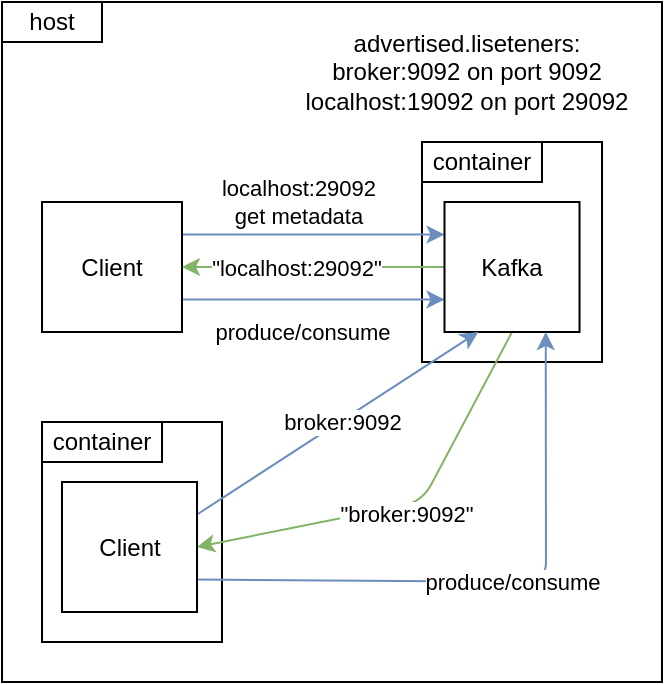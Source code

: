 <mxfile>
    <diagram id="9xeml3oGN53WRkRjd5Ky" name="Page-1">
        <mxGraphModel dx="1166" dy="774" grid="1" gridSize="10" guides="1" tooltips="1" connect="1" arrows="1" fold="1" page="1" pageScale="1" pageWidth="850" pageHeight="1100" math="0" shadow="0">
            <root>
                <mxCell id="0"/>
                <mxCell id="1" parent="0"/>
                <mxCell id="2" value="" style="rounded=0;whiteSpace=wrap;html=1;" vertex="1" parent="1">
                    <mxGeometry x="260" y="110" width="330" height="340" as="geometry"/>
                </mxCell>
                <mxCell id="16" value="" style="rounded=0;whiteSpace=wrap;html=1;" vertex="1" parent="1">
                    <mxGeometry x="280" y="320" width="90" height="110" as="geometry"/>
                </mxCell>
                <mxCell id="3" value="" style="rounded=0;whiteSpace=wrap;html=1;" vertex="1" parent="1">
                    <mxGeometry x="470" y="180" width="90" height="110" as="geometry"/>
                </mxCell>
                <mxCell id="4" style="edgeStyle=none;html=1;exitX=1;exitY=0.25;exitDx=0;exitDy=0;entryX=0;entryY=0.25;entryDx=0;entryDy=0;fillColor=#dae8fc;gradientColor=#7ea6e0;strokeColor=#6c8ebf;" edge="1" parent="1" source="7" target="10">
                    <mxGeometry relative="1" as="geometry"/>
                </mxCell>
                <mxCell id="5" value="localhost:29092&lt;br&gt;get metadata" style="edgeLabel;html=1;align=center;verticalAlign=middle;resizable=0;points=[];" vertex="1" connectable="0" parent="4">
                    <mxGeometry x="-0.584" y="1" relative="1" as="geometry">
                        <mxPoint x="30" y="-16" as="offset"/>
                    </mxGeometry>
                </mxCell>
                <mxCell id="14" style="edgeStyle=none;html=1;exitX=1;exitY=0.75;exitDx=0;exitDy=0;entryX=0;entryY=0.75;entryDx=0;entryDy=0;fillColor=#dae8fc;gradientColor=#7ea6e0;strokeColor=#6c8ebf;" edge="1" parent="1" source="7" target="10">
                    <mxGeometry relative="1" as="geometry"/>
                </mxCell>
                <mxCell id="15" value="produce/consume" style="edgeLabel;html=1;align=center;verticalAlign=middle;resizable=0;points=[];" vertex="1" connectable="0" parent="14">
                    <mxGeometry x="-0.421" y="-2" relative="1" as="geometry">
                        <mxPoint x="22" y="14" as="offset"/>
                    </mxGeometry>
                </mxCell>
                <mxCell id="7" value="Client" style="rounded=0;whiteSpace=wrap;html=1;" vertex="1" parent="1">
                    <mxGeometry x="280" y="210" width="70" height="65" as="geometry"/>
                </mxCell>
                <mxCell id="8" style="edgeStyle=none;html=1;exitX=0;exitY=0.5;exitDx=0;exitDy=0;entryX=1;entryY=0.5;entryDx=0;entryDy=0;fillColor=#d5e8d4;gradientColor=#97d077;strokeColor=#82b366;" edge="1" parent="1" source="10" target="7">
                    <mxGeometry relative="1" as="geometry"/>
                </mxCell>
                <mxCell id="9" value="&quot;localhost:29092&quot;" style="edgeLabel;html=1;align=center;verticalAlign=middle;resizable=0;points=[];" vertex="1" connectable="0" parent="8">
                    <mxGeometry x="0.298" y="-1" relative="1" as="geometry">
                        <mxPoint x="10" y="1" as="offset"/>
                    </mxGeometry>
                </mxCell>
                <mxCell id="20" style="edgeStyle=none;html=1;exitX=0.5;exitY=1;exitDx=0;exitDy=0;entryX=1;entryY=0.5;entryDx=0;entryDy=0;fillColor=#d5e8d4;gradientColor=#97d077;strokeColor=#82b366;" edge="1" parent="1" source="10" target="17">
                    <mxGeometry relative="1" as="geometry">
                        <Array as="points">
                            <mxPoint x="470" y="360"/>
                        </Array>
                    </mxGeometry>
                </mxCell>
                <mxCell id="21" value="&quot;broker:9092&quot;" style="edgeLabel;html=1;align=center;verticalAlign=middle;resizable=0;points=[];" vertex="1" connectable="0" parent="20">
                    <mxGeometry x="-0.314" y="5" relative="1" as="geometry">
                        <mxPoint x="-24" y="24" as="offset"/>
                    </mxGeometry>
                </mxCell>
                <mxCell id="10" value="Kafka" style="rounded=0;whiteSpace=wrap;html=1;" vertex="1" parent="1">
                    <mxGeometry x="481.25" y="210" width="67.5" height="65" as="geometry"/>
                </mxCell>
                <mxCell id="11" value="advertised.liseteners:&lt;br&gt;broker:9092 on port 9092&lt;br&gt;localhost:19092 on port 29092" style="text;html=1;strokeColor=none;fillColor=none;align=center;verticalAlign=middle;whiteSpace=wrap;rounded=0;" vertex="1" parent="1">
                    <mxGeometry x="410" y="120" width="165" height="50" as="geometry"/>
                </mxCell>
                <mxCell id="12" value="container" style="rounded=0;whiteSpace=wrap;html=1;" vertex="1" parent="1">
                    <mxGeometry x="470" y="180" width="60" height="20" as="geometry"/>
                </mxCell>
                <mxCell id="13" value="host" style="rounded=0;whiteSpace=wrap;html=1;" vertex="1" parent="1">
                    <mxGeometry x="260" y="110" width="50" height="20" as="geometry"/>
                </mxCell>
                <mxCell id="19" value="broker:9092" style="edgeStyle=none;html=1;exitX=1;exitY=0.25;exitDx=0;exitDy=0;entryX=0.25;entryY=1;entryDx=0;entryDy=0;fillColor=#dae8fc;gradientColor=#7ea6e0;strokeColor=#6c8ebf;" edge="1" parent="1" source="17" target="10">
                    <mxGeometry x="0.026" y="-1" relative="1" as="geometry">
                        <mxPoint as="offset"/>
                    </mxGeometry>
                </mxCell>
                <mxCell id="22" style="edgeStyle=none;html=1;exitX=1;exitY=0.75;exitDx=0;exitDy=0;entryX=0.75;entryY=1;entryDx=0;entryDy=0;fillColor=#dae8fc;gradientColor=#7ea6e0;strokeColor=#6c8ebf;" edge="1" parent="1" source="17" target="10">
                    <mxGeometry relative="1" as="geometry">
                        <Array as="points">
                            <mxPoint x="532" y="400"/>
                        </Array>
                    </mxGeometry>
                </mxCell>
                <mxCell id="23" value="produce/consume" style="edgeLabel;html=1;align=center;verticalAlign=middle;resizable=0;points=[];" vertex="1" connectable="0" parent="22">
                    <mxGeometry x="-0.155" y="-3" relative="1" as="geometry">
                        <mxPoint x="31" y="-3" as="offset"/>
                    </mxGeometry>
                </mxCell>
                <mxCell id="17" value="Client" style="rounded=0;whiteSpace=wrap;html=1;" vertex="1" parent="1">
                    <mxGeometry x="290" y="350" width="67.5" height="65" as="geometry"/>
                </mxCell>
                <mxCell id="18" value="container" style="rounded=0;whiteSpace=wrap;html=1;" vertex="1" parent="1">
                    <mxGeometry x="280" y="320" width="60" height="20" as="geometry"/>
                </mxCell>
            </root>
        </mxGraphModel>
    </diagram>
</mxfile>